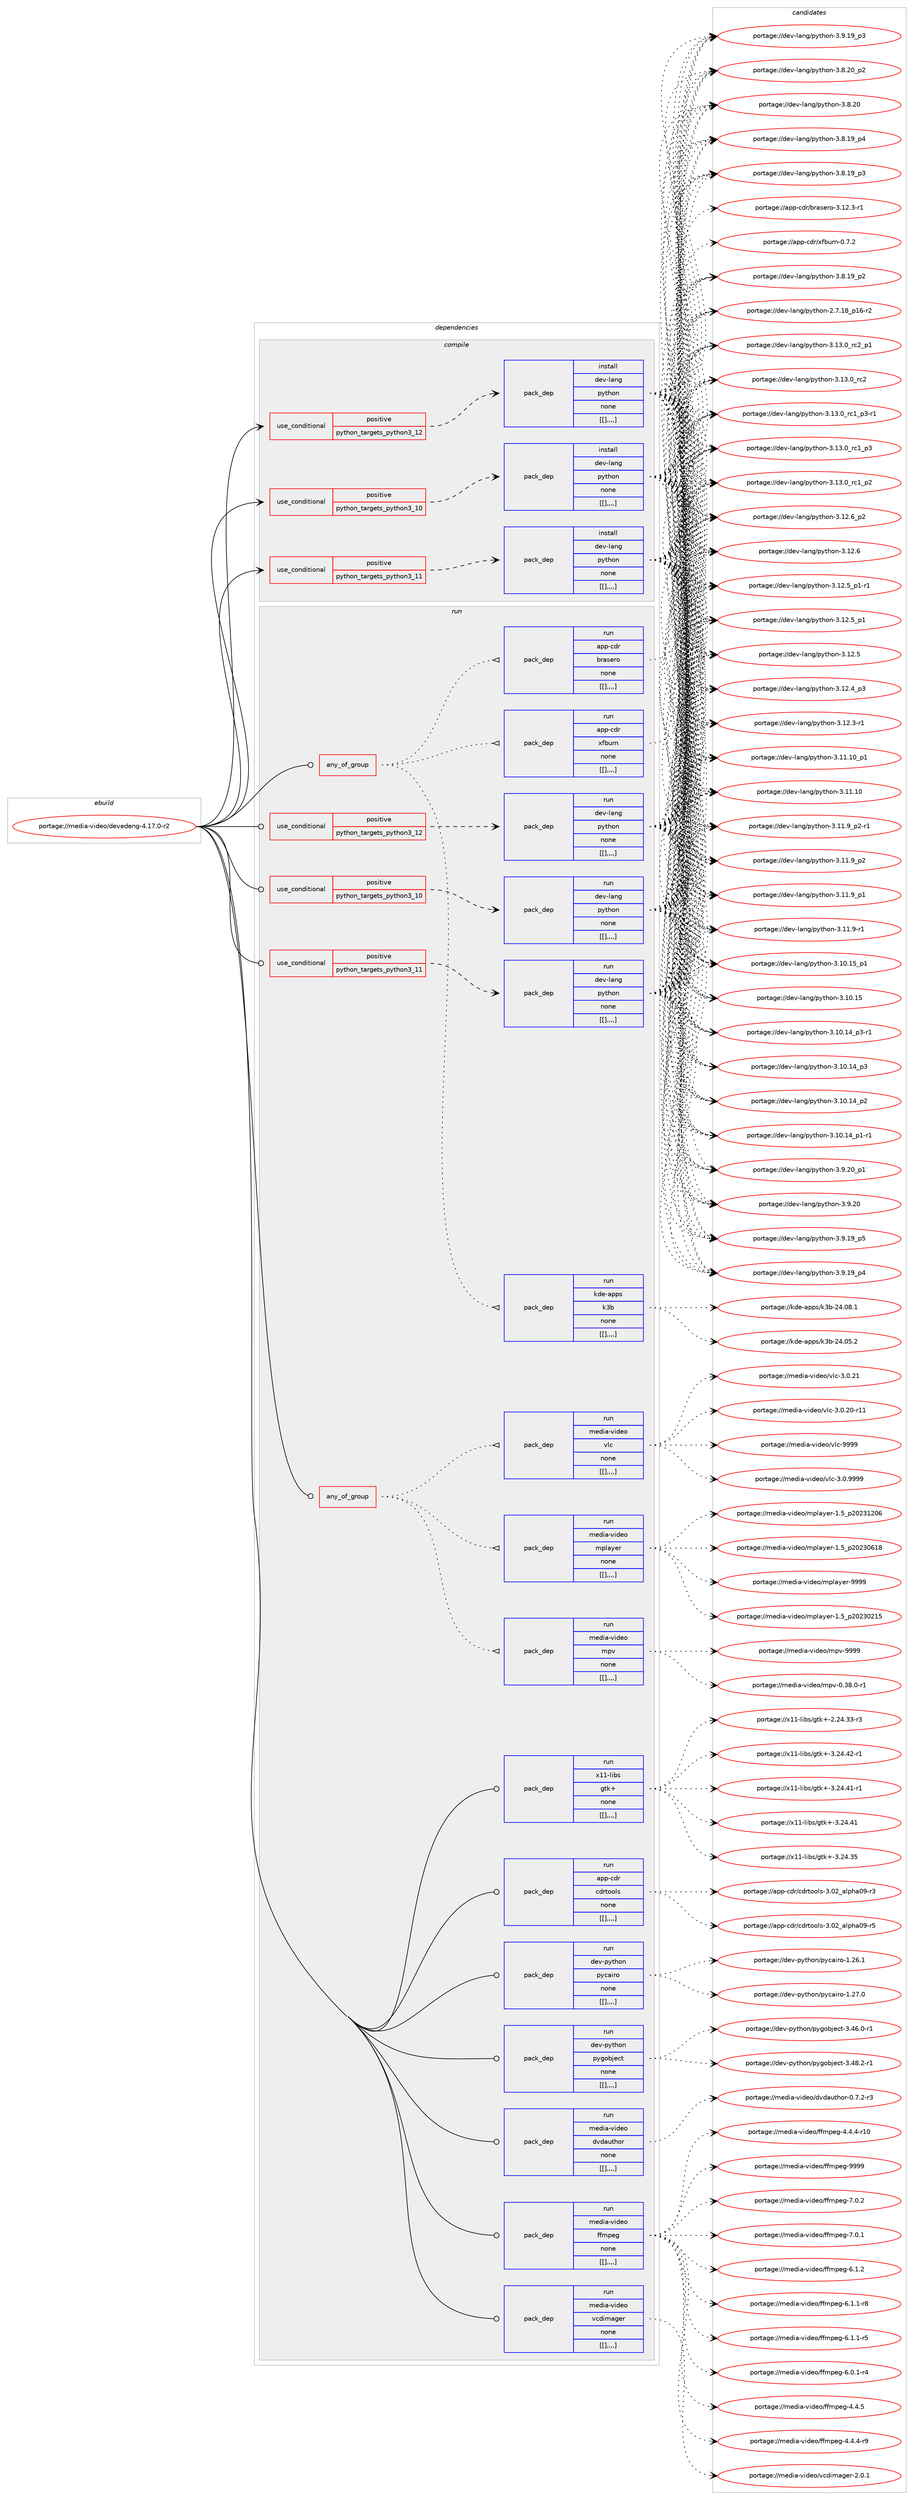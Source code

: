 digraph prolog {

# *************
# Graph options
# *************

newrank=true;
concentrate=true;
compound=true;
graph [rankdir=LR,fontname=Helvetica,fontsize=10,ranksep=1.5];#, ranksep=2.5, nodesep=0.2];
edge  [arrowhead=vee];
node  [fontname=Helvetica,fontsize=10];

# **********
# The ebuild
# **********

subgraph cluster_leftcol {
color=gray;
label=<<i>ebuild</i>>;
id [label="portage://media-video/devedeng-4.17.0-r2", color=red, width=4, href="../media-video/devedeng-4.17.0-r2.svg"];
}

# ****************
# The dependencies
# ****************

subgraph cluster_midcol {
color=gray;
label=<<i>dependencies</i>>;
subgraph cluster_compile {
fillcolor="#eeeeee";
style=filled;
label=<<i>compile</i>>;
subgraph cond86527 {
dependency336324 [label=<<TABLE BORDER="0" CELLBORDER="1" CELLSPACING="0" CELLPADDING="4"><TR><TD ROWSPAN="3" CELLPADDING="10">use_conditional</TD></TR><TR><TD>positive</TD></TR><TR><TD>python_targets_python3_10</TD></TR></TABLE>>, shape=none, color=red];
subgraph pack247249 {
dependency336325 [label=<<TABLE BORDER="0" CELLBORDER="1" CELLSPACING="0" CELLPADDING="4" WIDTH="220"><TR><TD ROWSPAN="6" CELLPADDING="30">pack_dep</TD></TR><TR><TD WIDTH="110">install</TD></TR><TR><TD>dev-lang</TD></TR><TR><TD>python</TD></TR><TR><TD>none</TD></TR><TR><TD>[[],,,,]</TD></TR></TABLE>>, shape=none, color=blue];
}
dependency336324:e -> dependency336325:w [weight=20,style="dashed",arrowhead="vee"];
}
id:e -> dependency336324:w [weight=20,style="solid",arrowhead="vee"];
subgraph cond86528 {
dependency336326 [label=<<TABLE BORDER="0" CELLBORDER="1" CELLSPACING="0" CELLPADDING="4"><TR><TD ROWSPAN="3" CELLPADDING="10">use_conditional</TD></TR><TR><TD>positive</TD></TR><TR><TD>python_targets_python3_11</TD></TR></TABLE>>, shape=none, color=red];
subgraph pack247250 {
dependency336327 [label=<<TABLE BORDER="0" CELLBORDER="1" CELLSPACING="0" CELLPADDING="4" WIDTH="220"><TR><TD ROWSPAN="6" CELLPADDING="30">pack_dep</TD></TR><TR><TD WIDTH="110">install</TD></TR><TR><TD>dev-lang</TD></TR><TR><TD>python</TD></TR><TR><TD>none</TD></TR><TR><TD>[[],,,,]</TD></TR></TABLE>>, shape=none, color=blue];
}
dependency336326:e -> dependency336327:w [weight=20,style="dashed",arrowhead="vee"];
}
id:e -> dependency336326:w [weight=20,style="solid",arrowhead="vee"];
subgraph cond86529 {
dependency336328 [label=<<TABLE BORDER="0" CELLBORDER="1" CELLSPACING="0" CELLPADDING="4"><TR><TD ROWSPAN="3" CELLPADDING="10">use_conditional</TD></TR><TR><TD>positive</TD></TR><TR><TD>python_targets_python3_12</TD></TR></TABLE>>, shape=none, color=red];
subgraph pack247251 {
dependency336329 [label=<<TABLE BORDER="0" CELLBORDER="1" CELLSPACING="0" CELLPADDING="4" WIDTH="220"><TR><TD ROWSPAN="6" CELLPADDING="30">pack_dep</TD></TR><TR><TD WIDTH="110">install</TD></TR><TR><TD>dev-lang</TD></TR><TR><TD>python</TD></TR><TR><TD>none</TD></TR><TR><TD>[[],,,,]</TD></TR></TABLE>>, shape=none, color=blue];
}
dependency336328:e -> dependency336329:w [weight=20,style="dashed",arrowhead="vee"];
}
id:e -> dependency336328:w [weight=20,style="solid",arrowhead="vee"];
}
subgraph cluster_compileandrun {
fillcolor="#eeeeee";
style=filled;
label=<<i>compile and run</i>>;
}
subgraph cluster_run {
fillcolor="#eeeeee";
style=filled;
label=<<i>run</i>>;
subgraph any2376 {
dependency336330 [label=<<TABLE BORDER="0" CELLBORDER="1" CELLSPACING="0" CELLPADDING="4"><TR><TD CELLPADDING="10">any_of_group</TD></TR></TABLE>>, shape=none, color=red];subgraph pack247252 {
dependency336331 [label=<<TABLE BORDER="0" CELLBORDER="1" CELLSPACING="0" CELLPADDING="4" WIDTH="220"><TR><TD ROWSPAN="6" CELLPADDING="30">pack_dep</TD></TR><TR><TD WIDTH="110">run</TD></TR><TR><TD>app-cdr</TD></TR><TR><TD>brasero</TD></TR><TR><TD>none</TD></TR><TR><TD>[[],,,,]</TD></TR></TABLE>>, shape=none, color=blue];
}
dependency336330:e -> dependency336331:w [weight=20,style="dotted",arrowhead="oinv"];
subgraph pack247253 {
dependency336332 [label=<<TABLE BORDER="0" CELLBORDER="1" CELLSPACING="0" CELLPADDING="4" WIDTH="220"><TR><TD ROWSPAN="6" CELLPADDING="30">pack_dep</TD></TR><TR><TD WIDTH="110">run</TD></TR><TR><TD>kde-apps</TD></TR><TR><TD>k3b</TD></TR><TR><TD>none</TD></TR><TR><TD>[[],,,,]</TD></TR></TABLE>>, shape=none, color=blue];
}
dependency336330:e -> dependency336332:w [weight=20,style="dotted",arrowhead="oinv"];
subgraph pack247254 {
dependency336333 [label=<<TABLE BORDER="0" CELLBORDER="1" CELLSPACING="0" CELLPADDING="4" WIDTH="220"><TR><TD ROWSPAN="6" CELLPADDING="30">pack_dep</TD></TR><TR><TD WIDTH="110">run</TD></TR><TR><TD>app-cdr</TD></TR><TR><TD>xfburn</TD></TR><TR><TD>none</TD></TR><TR><TD>[[],,,,]</TD></TR></TABLE>>, shape=none, color=blue];
}
dependency336330:e -> dependency336333:w [weight=20,style="dotted",arrowhead="oinv"];
}
id:e -> dependency336330:w [weight=20,style="solid",arrowhead="odot"];
subgraph any2377 {
dependency336334 [label=<<TABLE BORDER="0" CELLBORDER="1" CELLSPACING="0" CELLPADDING="4"><TR><TD CELLPADDING="10">any_of_group</TD></TR></TABLE>>, shape=none, color=red];subgraph pack247255 {
dependency336335 [label=<<TABLE BORDER="0" CELLBORDER="1" CELLSPACING="0" CELLPADDING="4" WIDTH="220"><TR><TD ROWSPAN="6" CELLPADDING="30">pack_dep</TD></TR><TR><TD WIDTH="110">run</TD></TR><TR><TD>media-video</TD></TR><TR><TD>vlc</TD></TR><TR><TD>none</TD></TR><TR><TD>[[],,,,]</TD></TR></TABLE>>, shape=none, color=blue];
}
dependency336334:e -> dependency336335:w [weight=20,style="dotted",arrowhead="oinv"];
subgraph pack247256 {
dependency336336 [label=<<TABLE BORDER="0" CELLBORDER="1" CELLSPACING="0" CELLPADDING="4" WIDTH="220"><TR><TD ROWSPAN="6" CELLPADDING="30">pack_dep</TD></TR><TR><TD WIDTH="110">run</TD></TR><TR><TD>media-video</TD></TR><TR><TD>mpv</TD></TR><TR><TD>none</TD></TR><TR><TD>[[],,,,]</TD></TR></TABLE>>, shape=none, color=blue];
}
dependency336334:e -> dependency336336:w [weight=20,style="dotted",arrowhead="oinv"];
subgraph pack247257 {
dependency336337 [label=<<TABLE BORDER="0" CELLBORDER="1" CELLSPACING="0" CELLPADDING="4" WIDTH="220"><TR><TD ROWSPAN="6" CELLPADDING="30">pack_dep</TD></TR><TR><TD WIDTH="110">run</TD></TR><TR><TD>media-video</TD></TR><TR><TD>mplayer</TD></TR><TR><TD>none</TD></TR><TR><TD>[[],,,,]</TD></TR></TABLE>>, shape=none, color=blue];
}
dependency336334:e -> dependency336337:w [weight=20,style="dotted",arrowhead="oinv"];
}
id:e -> dependency336334:w [weight=20,style="solid",arrowhead="odot"];
subgraph cond86530 {
dependency336338 [label=<<TABLE BORDER="0" CELLBORDER="1" CELLSPACING="0" CELLPADDING="4"><TR><TD ROWSPAN="3" CELLPADDING="10">use_conditional</TD></TR><TR><TD>positive</TD></TR><TR><TD>python_targets_python3_10</TD></TR></TABLE>>, shape=none, color=red];
subgraph pack247258 {
dependency336339 [label=<<TABLE BORDER="0" CELLBORDER="1" CELLSPACING="0" CELLPADDING="4" WIDTH="220"><TR><TD ROWSPAN="6" CELLPADDING="30">pack_dep</TD></TR><TR><TD WIDTH="110">run</TD></TR><TR><TD>dev-lang</TD></TR><TR><TD>python</TD></TR><TR><TD>none</TD></TR><TR><TD>[[],,,,]</TD></TR></TABLE>>, shape=none, color=blue];
}
dependency336338:e -> dependency336339:w [weight=20,style="dashed",arrowhead="vee"];
}
id:e -> dependency336338:w [weight=20,style="solid",arrowhead="odot"];
subgraph cond86531 {
dependency336340 [label=<<TABLE BORDER="0" CELLBORDER="1" CELLSPACING="0" CELLPADDING="4"><TR><TD ROWSPAN="3" CELLPADDING="10">use_conditional</TD></TR><TR><TD>positive</TD></TR><TR><TD>python_targets_python3_11</TD></TR></TABLE>>, shape=none, color=red];
subgraph pack247259 {
dependency336341 [label=<<TABLE BORDER="0" CELLBORDER="1" CELLSPACING="0" CELLPADDING="4" WIDTH="220"><TR><TD ROWSPAN="6" CELLPADDING="30">pack_dep</TD></TR><TR><TD WIDTH="110">run</TD></TR><TR><TD>dev-lang</TD></TR><TR><TD>python</TD></TR><TR><TD>none</TD></TR><TR><TD>[[],,,,]</TD></TR></TABLE>>, shape=none, color=blue];
}
dependency336340:e -> dependency336341:w [weight=20,style="dashed",arrowhead="vee"];
}
id:e -> dependency336340:w [weight=20,style="solid",arrowhead="odot"];
subgraph cond86532 {
dependency336342 [label=<<TABLE BORDER="0" CELLBORDER="1" CELLSPACING="0" CELLPADDING="4"><TR><TD ROWSPAN="3" CELLPADDING="10">use_conditional</TD></TR><TR><TD>positive</TD></TR><TR><TD>python_targets_python3_12</TD></TR></TABLE>>, shape=none, color=red];
subgraph pack247260 {
dependency336343 [label=<<TABLE BORDER="0" CELLBORDER="1" CELLSPACING="0" CELLPADDING="4" WIDTH="220"><TR><TD ROWSPAN="6" CELLPADDING="30">pack_dep</TD></TR><TR><TD WIDTH="110">run</TD></TR><TR><TD>dev-lang</TD></TR><TR><TD>python</TD></TR><TR><TD>none</TD></TR><TR><TD>[[],,,,]</TD></TR></TABLE>>, shape=none, color=blue];
}
dependency336342:e -> dependency336343:w [weight=20,style="dashed",arrowhead="vee"];
}
id:e -> dependency336342:w [weight=20,style="solid",arrowhead="odot"];
subgraph pack247261 {
dependency336344 [label=<<TABLE BORDER="0" CELLBORDER="1" CELLSPACING="0" CELLPADDING="4" WIDTH="220"><TR><TD ROWSPAN="6" CELLPADDING="30">pack_dep</TD></TR><TR><TD WIDTH="110">run</TD></TR><TR><TD>app-cdr</TD></TR><TR><TD>cdrtools</TD></TR><TR><TD>none</TD></TR><TR><TD>[[],,,,]</TD></TR></TABLE>>, shape=none, color=blue];
}
id:e -> dependency336344:w [weight=20,style="solid",arrowhead="odot"];
subgraph pack247262 {
dependency336345 [label=<<TABLE BORDER="0" CELLBORDER="1" CELLSPACING="0" CELLPADDING="4" WIDTH="220"><TR><TD ROWSPAN="6" CELLPADDING="30">pack_dep</TD></TR><TR><TD WIDTH="110">run</TD></TR><TR><TD>dev-python</TD></TR><TR><TD>pycairo</TD></TR><TR><TD>none</TD></TR><TR><TD>[[],,,,]</TD></TR></TABLE>>, shape=none, color=blue];
}
id:e -> dependency336345:w [weight=20,style="solid",arrowhead="odot"];
subgraph pack247263 {
dependency336346 [label=<<TABLE BORDER="0" CELLBORDER="1" CELLSPACING="0" CELLPADDING="4" WIDTH="220"><TR><TD ROWSPAN="6" CELLPADDING="30">pack_dep</TD></TR><TR><TD WIDTH="110">run</TD></TR><TR><TD>dev-python</TD></TR><TR><TD>pygobject</TD></TR><TR><TD>none</TD></TR><TR><TD>[[],,,,]</TD></TR></TABLE>>, shape=none, color=blue];
}
id:e -> dependency336346:w [weight=20,style="solid",arrowhead="odot"];
subgraph pack247264 {
dependency336347 [label=<<TABLE BORDER="0" CELLBORDER="1" CELLSPACING="0" CELLPADDING="4" WIDTH="220"><TR><TD ROWSPAN="6" CELLPADDING="30">pack_dep</TD></TR><TR><TD WIDTH="110">run</TD></TR><TR><TD>media-video</TD></TR><TR><TD>dvdauthor</TD></TR><TR><TD>none</TD></TR><TR><TD>[[],,,,]</TD></TR></TABLE>>, shape=none, color=blue];
}
id:e -> dependency336347:w [weight=20,style="solid",arrowhead="odot"];
subgraph pack247265 {
dependency336348 [label=<<TABLE BORDER="0" CELLBORDER="1" CELLSPACING="0" CELLPADDING="4" WIDTH="220"><TR><TD ROWSPAN="6" CELLPADDING="30">pack_dep</TD></TR><TR><TD WIDTH="110">run</TD></TR><TR><TD>media-video</TD></TR><TR><TD>ffmpeg</TD></TR><TR><TD>none</TD></TR><TR><TD>[[],,,,]</TD></TR></TABLE>>, shape=none, color=blue];
}
id:e -> dependency336348:w [weight=20,style="solid",arrowhead="odot"];
subgraph pack247266 {
dependency336349 [label=<<TABLE BORDER="0" CELLBORDER="1" CELLSPACING="0" CELLPADDING="4" WIDTH="220"><TR><TD ROWSPAN="6" CELLPADDING="30">pack_dep</TD></TR><TR><TD WIDTH="110">run</TD></TR><TR><TD>media-video</TD></TR><TR><TD>vcdimager</TD></TR><TR><TD>none</TD></TR><TR><TD>[[],,,,]</TD></TR></TABLE>>, shape=none, color=blue];
}
id:e -> dependency336349:w [weight=20,style="solid",arrowhead="odot"];
subgraph pack247267 {
dependency336350 [label=<<TABLE BORDER="0" CELLBORDER="1" CELLSPACING="0" CELLPADDING="4" WIDTH="220"><TR><TD ROWSPAN="6" CELLPADDING="30">pack_dep</TD></TR><TR><TD WIDTH="110">run</TD></TR><TR><TD>x11-libs</TD></TR><TR><TD>gtk+</TD></TR><TR><TD>none</TD></TR><TR><TD>[[],,,,]</TD></TR></TABLE>>, shape=none, color=blue];
}
id:e -> dependency336350:w [weight=20,style="solid",arrowhead="odot"];
}
}

# **************
# The candidates
# **************

subgraph cluster_choices {
rank=same;
color=gray;
label=<<i>candidates</i>>;

subgraph choice247249 {
color=black;
nodesep=1;
choice100101118451089711010347112121116104111110455146495146489511499509511249 [label="portage://dev-lang/python-3.13.0_rc2_p1", color=red, width=4,href="../dev-lang/python-3.13.0_rc2_p1.svg"];
choice10010111845108971101034711212111610411111045514649514648951149950 [label="portage://dev-lang/python-3.13.0_rc2", color=red, width=4,href="../dev-lang/python-3.13.0_rc2.svg"];
choice1001011184510897110103471121211161041111104551464951464895114994995112514511449 [label="portage://dev-lang/python-3.13.0_rc1_p3-r1", color=red, width=4,href="../dev-lang/python-3.13.0_rc1_p3-r1.svg"];
choice100101118451089711010347112121116104111110455146495146489511499499511251 [label="portage://dev-lang/python-3.13.0_rc1_p3", color=red, width=4,href="../dev-lang/python-3.13.0_rc1_p3.svg"];
choice100101118451089711010347112121116104111110455146495146489511499499511250 [label="portage://dev-lang/python-3.13.0_rc1_p2", color=red, width=4,href="../dev-lang/python-3.13.0_rc1_p2.svg"];
choice100101118451089711010347112121116104111110455146495046549511250 [label="portage://dev-lang/python-3.12.6_p2", color=red, width=4,href="../dev-lang/python-3.12.6_p2.svg"];
choice10010111845108971101034711212111610411111045514649504654 [label="portage://dev-lang/python-3.12.6", color=red, width=4,href="../dev-lang/python-3.12.6.svg"];
choice1001011184510897110103471121211161041111104551464950465395112494511449 [label="portage://dev-lang/python-3.12.5_p1-r1", color=red, width=4,href="../dev-lang/python-3.12.5_p1-r1.svg"];
choice100101118451089711010347112121116104111110455146495046539511249 [label="portage://dev-lang/python-3.12.5_p1", color=red, width=4,href="../dev-lang/python-3.12.5_p1.svg"];
choice10010111845108971101034711212111610411111045514649504653 [label="portage://dev-lang/python-3.12.5", color=red, width=4,href="../dev-lang/python-3.12.5.svg"];
choice100101118451089711010347112121116104111110455146495046529511251 [label="portage://dev-lang/python-3.12.4_p3", color=red, width=4,href="../dev-lang/python-3.12.4_p3.svg"];
choice100101118451089711010347112121116104111110455146495046514511449 [label="portage://dev-lang/python-3.12.3-r1", color=red, width=4,href="../dev-lang/python-3.12.3-r1.svg"];
choice10010111845108971101034711212111610411111045514649494649489511249 [label="portage://dev-lang/python-3.11.10_p1", color=red, width=4,href="../dev-lang/python-3.11.10_p1.svg"];
choice1001011184510897110103471121211161041111104551464949464948 [label="portage://dev-lang/python-3.11.10", color=red, width=4,href="../dev-lang/python-3.11.10.svg"];
choice1001011184510897110103471121211161041111104551464949465795112504511449 [label="portage://dev-lang/python-3.11.9_p2-r1", color=red, width=4,href="../dev-lang/python-3.11.9_p2-r1.svg"];
choice100101118451089711010347112121116104111110455146494946579511250 [label="portage://dev-lang/python-3.11.9_p2", color=red, width=4,href="../dev-lang/python-3.11.9_p2.svg"];
choice100101118451089711010347112121116104111110455146494946579511249 [label="portage://dev-lang/python-3.11.9_p1", color=red, width=4,href="../dev-lang/python-3.11.9_p1.svg"];
choice100101118451089711010347112121116104111110455146494946574511449 [label="portage://dev-lang/python-3.11.9-r1", color=red, width=4,href="../dev-lang/python-3.11.9-r1.svg"];
choice10010111845108971101034711212111610411111045514649484649539511249 [label="portage://dev-lang/python-3.10.15_p1", color=red, width=4,href="../dev-lang/python-3.10.15_p1.svg"];
choice1001011184510897110103471121211161041111104551464948464953 [label="portage://dev-lang/python-3.10.15", color=red, width=4,href="../dev-lang/python-3.10.15.svg"];
choice100101118451089711010347112121116104111110455146494846495295112514511449 [label="portage://dev-lang/python-3.10.14_p3-r1", color=red, width=4,href="../dev-lang/python-3.10.14_p3-r1.svg"];
choice10010111845108971101034711212111610411111045514649484649529511251 [label="portage://dev-lang/python-3.10.14_p3", color=red, width=4,href="../dev-lang/python-3.10.14_p3.svg"];
choice10010111845108971101034711212111610411111045514649484649529511250 [label="portage://dev-lang/python-3.10.14_p2", color=red, width=4,href="../dev-lang/python-3.10.14_p2.svg"];
choice100101118451089711010347112121116104111110455146494846495295112494511449 [label="portage://dev-lang/python-3.10.14_p1-r1", color=red, width=4,href="../dev-lang/python-3.10.14_p1-r1.svg"];
choice100101118451089711010347112121116104111110455146574650489511249 [label="portage://dev-lang/python-3.9.20_p1", color=red, width=4,href="../dev-lang/python-3.9.20_p1.svg"];
choice10010111845108971101034711212111610411111045514657465048 [label="portage://dev-lang/python-3.9.20", color=red, width=4,href="../dev-lang/python-3.9.20.svg"];
choice100101118451089711010347112121116104111110455146574649579511253 [label="portage://dev-lang/python-3.9.19_p5", color=red, width=4,href="../dev-lang/python-3.9.19_p5.svg"];
choice100101118451089711010347112121116104111110455146574649579511252 [label="portage://dev-lang/python-3.9.19_p4", color=red, width=4,href="../dev-lang/python-3.9.19_p4.svg"];
choice100101118451089711010347112121116104111110455146574649579511251 [label="portage://dev-lang/python-3.9.19_p3", color=red, width=4,href="../dev-lang/python-3.9.19_p3.svg"];
choice100101118451089711010347112121116104111110455146564650489511250 [label="portage://dev-lang/python-3.8.20_p2", color=red, width=4,href="../dev-lang/python-3.8.20_p2.svg"];
choice10010111845108971101034711212111610411111045514656465048 [label="portage://dev-lang/python-3.8.20", color=red, width=4,href="../dev-lang/python-3.8.20.svg"];
choice100101118451089711010347112121116104111110455146564649579511252 [label="portage://dev-lang/python-3.8.19_p4", color=red, width=4,href="../dev-lang/python-3.8.19_p4.svg"];
choice100101118451089711010347112121116104111110455146564649579511251 [label="portage://dev-lang/python-3.8.19_p3", color=red, width=4,href="../dev-lang/python-3.8.19_p3.svg"];
choice100101118451089711010347112121116104111110455146564649579511250 [label="portage://dev-lang/python-3.8.19_p2", color=red, width=4,href="../dev-lang/python-3.8.19_p2.svg"];
choice100101118451089711010347112121116104111110455046554649569511249544511450 [label="portage://dev-lang/python-2.7.18_p16-r2", color=red, width=4,href="../dev-lang/python-2.7.18_p16-r2.svg"];
dependency336325:e -> choice100101118451089711010347112121116104111110455146495146489511499509511249:w [style=dotted,weight="100"];
dependency336325:e -> choice10010111845108971101034711212111610411111045514649514648951149950:w [style=dotted,weight="100"];
dependency336325:e -> choice1001011184510897110103471121211161041111104551464951464895114994995112514511449:w [style=dotted,weight="100"];
dependency336325:e -> choice100101118451089711010347112121116104111110455146495146489511499499511251:w [style=dotted,weight="100"];
dependency336325:e -> choice100101118451089711010347112121116104111110455146495146489511499499511250:w [style=dotted,weight="100"];
dependency336325:e -> choice100101118451089711010347112121116104111110455146495046549511250:w [style=dotted,weight="100"];
dependency336325:e -> choice10010111845108971101034711212111610411111045514649504654:w [style=dotted,weight="100"];
dependency336325:e -> choice1001011184510897110103471121211161041111104551464950465395112494511449:w [style=dotted,weight="100"];
dependency336325:e -> choice100101118451089711010347112121116104111110455146495046539511249:w [style=dotted,weight="100"];
dependency336325:e -> choice10010111845108971101034711212111610411111045514649504653:w [style=dotted,weight="100"];
dependency336325:e -> choice100101118451089711010347112121116104111110455146495046529511251:w [style=dotted,weight="100"];
dependency336325:e -> choice100101118451089711010347112121116104111110455146495046514511449:w [style=dotted,weight="100"];
dependency336325:e -> choice10010111845108971101034711212111610411111045514649494649489511249:w [style=dotted,weight="100"];
dependency336325:e -> choice1001011184510897110103471121211161041111104551464949464948:w [style=dotted,weight="100"];
dependency336325:e -> choice1001011184510897110103471121211161041111104551464949465795112504511449:w [style=dotted,weight="100"];
dependency336325:e -> choice100101118451089711010347112121116104111110455146494946579511250:w [style=dotted,weight="100"];
dependency336325:e -> choice100101118451089711010347112121116104111110455146494946579511249:w [style=dotted,weight="100"];
dependency336325:e -> choice100101118451089711010347112121116104111110455146494946574511449:w [style=dotted,weight="100"];
dependency336325:e -> choice10010111845108971101034711212111610411111045514649484649539511249:w [style=dotted,weight="100"];
dependency336325:e -> choice1001011184510897110103471121211161041111104551464948464953:w [style=dotted,weight="100"];
dependency336325:e -> choice100101118451089711010347112121116104111110455146494846495295112514511449:w [style=dotted,weight="100"];
dependency336325:e -> choice10010111845108971101034711212111610411111045514649484649529511251:w [style=dotted,weight="100"];
dependency336325:e -> choice10010111845108971101034711212111610411111045514649484649529511250:w [style=dotted,weight="100"];
dependency336325:e -> choice100101118451089711010347112121116104111110455146494846495295112494511449:w [style=dotted,weight="100"];
dependency336325:e -> choice100101118451089711010347112121116104111110455146574650489511249:w [style=dotted,weight="100"];
dependency336325:e -> choice10010111845108971101034711212111610411111045514657465048:w [style=dotted,weight="100"];
dependency336325:e -> choice100101118451089711010347112121116104111110455146574649579511253:w [style=dotted,weight="100"];
dependency336325:e -> choice100101118451089711010347112121116104111110455146574649579511252:w [style=dotted,weight="100"];
dependency336325:e -> choice100101118451089711010347112121116104111110455146574649579511251:w [style=dotted,weight="100"];
dependency336325:e -> choice100101118451089711010347112121116104111110455146564650489511250:w [style=dotted,weight="100"];
dependency336325:e -> choice10010111845108971101034711212111610411111045514656465048:w [style=dotted,weight="100"];
dependency336325:e -> choice100101118451089711010347112121116104111110455146564649579511252:w [style=dotted,weight="100"];
dependency336325:e -> choice100101118451089711010347112121116104111110455146564649579511251:w [style=dotted,weight="100"];
dependency336325:e -> choice100101118451089711010347112121116104111110455146564649579511250:w [style=dotted,weight="100"];
dependency336325:e -> choice100101118451089711010347112121116104111110455046554649569511249544511450:w [style=dotted,weight="100"];
}
subgraph choice247250 {
color=black;
nodesep=1;
choice100101118451089711010347112121116104111110455146495146489511499509511249 [label="portage://dev-lang/python-3.13.0_rc2_p1", color=red, width=4,href="../dev-lang/python-3.13.0_rc2_p1.svg"];
choice10010111845108971101034711212111610411111045514649514648951149950 [label="portage://dev-lang/python-3.13.0_rc2", color=red, width=4,href="../dev-lang/python-3.13.0_rc2.svg"];
choice1001011184510897110103471121211161041111104551464951464895114994995112514511449 [label="portage://dev-lang/python-3.13.0_rc1_p3-r1", color=red, width=4,href="../dev-lang/python-3.13.0_rc1_p3-r1.svg"];
choice100101118451089711010347112121116104111110455146495146489511499499511251 [label="portage://dev-lang/python-3.13.0_rc1_p3", color=red, width=4,href="../dev-lang/python-3.13.0_rc1_p3.svg"];
choice100101118451089711010347112121116104111110455146495146489511499499511250 [label="portage://dev-lang/python-3.13.0_rc1_p2", color=red, width=4,href="../dev-lang/python-3.13.0_rc1_p2.svg"];
choice100101118451089711010347112121116104111110455146495046549511250 [label="portage://dev-lang/python-3.12.6_p2", color=red, width=4,href="../dev-lang/python-3.12.6_p2.svg"];
choice10010111845108971101034711212111610411111045514649504654 [label="portage://dev-lang/python-3.12.6", color=red, width=4,href="../dev-lang/python-3.12.6.svg"];
choice1001011184510897110103471121211161041111104551464950465395112494511449 [label="portage://dev-lang/python-3.12.5_p1-r1", color=red, width=4,href="../dev-lang/python-3.12.5_p1-r1.svg"];
choice100101118451089711010347112121116104111110455146495046539511249 [label="portage://dev-lang/python-3.12.5_p1", color=red, width=4,href="../dev-lang/python-3.12.5_p1.svg"];
choice10010111845108971101034711212111610411111045514649504653 [label="portage://dev-lang/python-3.12.5", color=red, width=4,href="../dev-lang/python-3.12.5.svg"];
choice100101118451089711010347112121116104111110455146495046529511251 [label="portage://dev-lang/python-3.12.4_p3", color=red, width=4,href="../dev-lang/python-3.12.4_p3.svg"];
choice100101118451089711010347112121116104111110455146495046514511449 [label="portage://dev-lang/python-3.12.3-r1", color=red, width=4,href="../dev-lang/python-3.12.3-r1.svg"];
choice10010111845108971101034711212111610411111045514649494649489511249 [label="portage://dev-lang/python-3.11.10_p1", color=red, width=4,href="../dev-lang/python-3.11.10_p1.svg"];
choice1001011184510897110103471121211161041111104551464949464948 [label="portage://dev-lang/python-3.11.10", color=red, width=4,href="../dev-lang/python-3.11.10.svg"];
choice1001011184510897110103471121211161041111104551464949465795112504511449 [label="portage://dev-lang/python-3.11.9_p2-r1", color=red, width=4,href="../dev-lang/python-3.11.9_p2-r1.svg"];
choice100101118451089711010347112121116104111110455146494946579511250 [label="portage://dev-lang/python-3.11.9_p2", color=red, width=4,href="../dev-lang/python-3.11.9_p2.svg"];
choice100101118451089711010347112121116104111110455146494946579511249 [label="portage://dev-lang/python-3.11.9_p1", color=red, width=4,href="../dev-lang/python-3.11.9_p1.svg"];
choice100101118451089711010347112121116104111110455146494946574511449 [label="portage://dev-lang/python-3.11.9-r1", color=red, width=4,href="../dev-lang/python-3.11.9-r1.svg"];
choice10010111845108971101034711212111610411111045514649484649539511249 [label="portage://dev-lang/python-3.10.15_p1", color=red, width=4,href="../dev-lang/python-3.10.15_p1.svg"];
choice1001011184510897110103471121211161041111104551464948464953 [label="portage://dev-lang/python-3.10.15", color=red, width=4,href="../dev-lang/python-3.10.15.svg"];
choice100101118451089711010347112121116104111110455146494846495295112514511449 [label="portage://dev-lang/python-3.10.14_p3-r1", color=red, width=4,href="../dev-lang/python-3.10.14_p3-r1.svg"];
choice10010111845108971101034711212111610411111045514649484649529511251 [label="portage://dev-lang/python-3.10.14_p3", color=red, width=4,href="../dev-lang/python-3.10.14_p3.svg"];
choice10010111845108971101034711212111610411111045514649484649529511250 [label="portage://dev-lang/python-3.10.14_p2", color=red, width=4,href="../dev-lang/python-3.10.14_p2.svg"];
choice100101118451089711010347112121116104111110455146494846495295112494511449 [label="portage://dev-lang/python-3.10.14_p1-r1", color=red, width=4,href="../dev-lang/python-3.10.14_p1-r1.svg"];
choice100101118451089711010347112121116104111110455146574650489511249 [label="portage://dev-lang/python-3.9.20_p1", color=red, width=4,href="../dev-lang/python-3.9.20_p1.svg"];
choice10010111845108971101034711212111610411111045514657465048 [label="portage://dev-lang/python-3.9.20", color=red, width=4,href="../dev-lang/python-3.9.20.svg"];
choice100101118451089711010347112121116104111110455146574649579511253 [label="portage://dev-lang/python-3.9.19_p5", color=red, width=4,href="../dev-lang/python-3.9.19_p5.svg"];
choice100101118451089711010347112121116104111110455146574649579511252 [label="portage://dev-lang/python-3.9.19_p4", color=red, width=4,href="../dev-lang/python-3.9.19_p4.svg"];
choice100101118451089711010347112121116104111110455146574649579511251 [label="portage://dev-lang/python-3.9.19_p3", color=red, width=4,href="../dev-lang/python-3.9.19_p3.svg"];
choice100101118451089711010347112121116104111110455146564650489511250 [label="portage://dev-lang/python-3.8.20_p2", color=red, width=4,href="../dev-lang/python-3.8.20_p2.svg"];
choice10010111845108971101034711212111610411111045514656465048 [label="portage://dev-lang/python-3.8.20", color=red, width=4,href="../dev-lang/python-3.8.20.svg"];
choice100101118451089711010347112121116104111110455146564649579511252 [label="portage://dev-lang/python-3.8.19_p4", color=red, width=4,href="../dev-lang/python-3.8.19_p4.svg"];
choice100101118451089711010347112121116104111110455146564649579511251 [label="portage://dev-lang/python-3.8.19_p3", color=red, width=4,href="../dev-lang/python-3.8.19_p3.svg"];
choice100101118451089711010347112121116104111110455146564649579511250 [label="portage://dev-lang/python-3.8.19_p2", color=red, width=4,href="../dev-lang/python-3.8.19_p2.svg"];
choice100101118451089711010347112121116104111110455046554649569511249544511450 [label="portage://dev-lang/python-2.7.18_p16-r2", color=red, width=4,href="../dev-lang/python-2.7.18_p16-r2.svg"];
dependency336327:e -> choice100101118451089711010347112121116104111110455146495146489511499509511249:w [style=dotted,weight="100"];
dependency336327:e -> choice10010111845108971101034711212111610411111045514649514648951149950:w [style=dotted,weight="100"];
dependency336327:e -> choice1001011184510897110103471121211161041111104551464951464895114994995112514511449:w [style=dotted,weight="100"];
dependency336327:e -> choice100101118451089711010347112121116104111110455146495146489511499499511251:w [style=dotted,weight="100"];
dependency336327:e -> choice100101118451089711010347112121116104111110455146495146489511499499511250:w [style=dotted,weight="100"];
dependency336327:e -> choice100101118451089711010347112121116104111110455146495046549511250:w [style=dotted,weight="100"];
dependency336327:e -> choice10010111845108971101034711212111610411111045514649504654:w [style=dotted,weight="100"];
dependency336327:e -> choice1001011184510897110103471121211161041111104551464950465395112494511449:w [style=dotted,weight="100"];
dependency336327:e -> choice100101118451089711010347112121116104111110455146495046539511249:w [style=dotted,weight="100"];
dependency336327:e -> choice10010111845108971101034711212111610411111045514649504653:w [style=dotted,weight="100"];
dependency336327:e -> choice100101118451089711010347112121116104111110455146495046529511251:w [style=dotted,weight="100"];
dependency336327:e -> choice100101118451089711010347112121116104111110455146495046514511449:w [style=dotted,weight="100"];
dependency336327:e -> choice10010111845108971101034711212111610411111045514649494649489511249:w [style=dotted,weight="100"];
dependency336327:e -> choice1001011184510897110103471121211161041111104551464949464948:w [style=dotted,weight="100"];
dependency336327:e -> choice1001011184510897110103471121211161041111104551464949465795112504511449:w [style=dotted,weight="100"];
dependency336327:e -> choice100101118451089711010347112121116104111110455146494946579511250:w [style=dotted,weight="100"];
dependency336327:e -> choice100101118451089711010347112121116104111110455146494946579511249:w [style=dotted,weight="100"];
dependency336327:e -> choice100101118451089711010347112121116104111110455146494946574511449:w [style=dotted,weight="100"];
dependency336327:e -> choice10010111845108971101034711212111610411111045514649484649539511249:w [style=dotted,weight="100"];
dependency336327:e -> choice1001011184510897110103471121211161041111104551464948464953:w [style=dotted,weight="100"];
dependency336327:e -> choice100101118451089711010347112121116104111110455146494846495295112514511449:w [style=dotted,weight="100"];
dependency336327:e -> choice10010111845108971101034711212111610411111045514649484649529511251:w [style=dotted,weight="100"];
dependency336327:e -> choice10010111845108971101034711212111610411111045514649484649529511250:w [style=dotted,weight="100"];
dependency336327:e -> choice100101118451089711010347112121116104111110455146494846495295112494511449:w [style=dotted,weight="100"];
dependency336327:e -> choice100101118451089711010347112121116104111110455146574650489511249:w [style=dotted,weight="100"];
dependency336327:e -> choice10010111845108971101034711212111610411111045514657465048:w [style=dotted,weight="100"];
dependency336327:e -> choice100101118451089711010347112121116104111110455146574649579511253:w [style=dotted,weight="100"];
dependency336327:e -> choice100101118451089711010347112121116104111110455146574649579511252:w [style=dotted,weight="100"];
dependency336327:e -> choice100101118451089711010347112121116104111110455146574649579511251:w [style=dotted,weight="100"];
dependency336327:e -> choice100101118451089711010347112121116104111110455146564650489511250:w [style=dotted,weight="100"];
dependency336327:e -> choice10010111845108971101034711212111610411111045514656465048:w [style=dotted,weight="100"];
dependency336327:e -> choice100101118451089711010347112121116104111110455146564649579511252:w [style=dotted,weight="100"];
dependency336327:e -> choice100101118451089711010347112121116104111110455146564649579511251:w [style=dotted,weight="100"];
dependency336327:e -> choice100101118451089711010347112121116104111110455146564649579511250:w [style=dotted,weight="100"];
dependency336327:e -> choice100101118451089711010347112121116104111110455046554649569511249544511450:w [style=dotted,weight="100"];
}
subgraph choice247251 {
color=black;
nodesep=1;
choice100101118451089711010347112121116104111110455146495146489511499509511249 [label="portage://dev-lang/python-3.13.0_rc2_p1", color=red, width=4,href="../dev-lang/python-3.13.0_rc2_p1.svg"];
choice10010111845108971101034711212111610411111045514649514648951149950 [label="portage://dev-lang/python-3.13.0_rc2", color=red, width=4,href="../dev-lang/python-3.13.0_rc2.svg"];
choice1001011184510897110103471121211161041111104551464951464895114994995112514511449 [label="portage://dev-lang/python-3.13.0_rc1_p3-r1", color=red, width=4,href="../dev-lang/python-3.13.0_rc1_p3-r1.svg"];
choice100101118451089711010347112121116104111110455146495146489511499499511251 [label="portage://dev-lang/python-3.13.0_rc1_p3", color=red, width=4,href="../dev-lang/python-3.13.0_rc1_p3.svg"];
choice100101118451089711010347112121116104111110455146495146489511499499511250 [label="portage://dev-lang/python-3.13.0_rc1_p2", color=red, width=4,href="../dev-lang/python-3.13.0_rc1_p2.svg"];
choice100101118451089711010347112121116104111110455146495046549511250 [label="portage://dev-lang/python-3.12.6_p2", color=red, width=4,href="../dev-lang/python-3.12.6_p2.svg"];
choice10010111845108971101034711212111610411111045514649504654 [label="portage://dev-lang/python-3.12.6", color=red, width=4,href="../dev-lang/python-3.12.6.svg"];
choice1001011184510897110103471121211161041111104551464950465395112494511449 [label="portage://dev-lang/python-3.12.5_p1-r1", color=red, width=4,href="../dev-lang/python-3.12.5_p1-r1.svg"];
choice100101118451089711010347112121116104111110455146495046539511249 [label="portage://dev-lang/python-3.12.5_p1", color=red, width=4,href="../dev-lang/python-3.12.5_p1.svg"];
choice10010111845108971101034711212111610411111045514649504653 [label="portage://dev-lang/python-3.12.5", color=red, width=4,href="../dev-lang/python-3.12.5.svg"];
choice100101118451089711010347112121116104111110455146495046529511251 [label="portage://dev-lang/python-3.12.4_p3", color=red, width=4,href="../dev-lang/python-3.12.4_p3.svg"];
choice100101118451089711010347112121116104111110455146495046514511449 [label="portage://dev-lang/python-3.12.3-r1", color=red, width=4,href="../dev-lang/python-3.12.3-r1.svg"];
choice10010111845108971101034711212111610411111045514649494649489511249 [label="portage://dev-lang/python-3.11.10_p1", color=red, width=4,href="../dev-lang/python-3.11.10_p1.svg"];
choice1001011184510897110103471121211161041111104551464949464948 [label="portage://dev-lang/python-3.11.10", color=red, width=4,href="../dev-lang/python-3.11.10.svg"];
choice1001011184510897110103471121211161041111104551464949465795112504511449 [label="portage://dev-lang/python-3.11.9_p2-r1", color=red, width=4,href="../dev-lang/python-3.11.9_p2-r1.svg"];
choice100101118451089711010347112121116104111110455146494946579511250 [label="portage://dev-lang/python-3.11.9_p2", color=red, width=4,href="../dev-lang/python-3.11.9_p2.svg"];
choice100101118451089711010347112121116104111110455146494946579511249 [label="portage://dev-lang/python-3.11.9_p1", color=red, width=4,href="../dev-lang/python-3.11.9_p1.svg"];
choice100101118451089711010347112121116104111110455146494946574511449 [label="portage://dev-lang/python-3.11.9-r1", color=red, width=4,href="../dev-lang/python-3.11.9-r1.svg"];
choice10010111845108971101034711212111610411111045514649484649539511249 [label="portage://dev-lang/python-3.10.15_p1", color=red, width=4,href="../dev-lang/python-3.10.15_p1.svg"];
choice1001011184510897110103471121211161041111104551464948464953 [label="portage://dev-lang/python-3.10.15", color=red, width=4,href="../dev-lang/python-3.10.15.svg"];
choice100101118451089711010347112121116104111110455146494846495295112514511449 [label="portage://dev-lang/python-3.10.14_p3-r1", color=red, width=4,href="../dev-lang/python-3.10.14_p3-r1.svg"];
choice10010111845108971101034711212111610411111045514649484649529511251 [label="portage://dev-lang/python-3.10.14_p3", color=red, width=4,href="../dev-lang/python-3.10.14_p3.svg"];
choice10010111845108971101034711212111610411111045514649484649529511250 [label="portage://dev-lang/python-3.10.14_p2", color=red, width=4,href="../dev-lang/python-3.10.14_p2.svg"];
choice100101118451089711010347112121116104111110455146494846495295112494511449 [label="portage://dev-lang/python-3.10.14_p1-r1", color=red, width=4,href="../dev-lang/python-3.10.14_p1-r1.svg"];
choice100101118451089711010347112121116104111110455146574650489511249 [label="portage://dev-lang/python-3.9.20_p1", color=red, width=4,href="../dev-lang/python-3.9.20_p1.svg"];
choice10010111845108971101034711212111610411111045514657465048 [label="portage://dev-lang/python-3.9.20", color=red, width=4,href="../dev-lang/python-3.9.20.svg"];
choice100101118451089711010347112121116104111110455146574649579511253 [label="portage://dev-lang/python-3.9.19_p5", color=red, width=4,href="../dev-lang/python-3.9.19_p5.svg"];
choice100101118451089711010347112121116104111110455146574649579511252 [label="portage://dev-lang/python-3.9.19_p4", color=red, width=4,href="../dev-lang/python-3.9.19_p4.svg"];
choice100101118451089711010347112121116104111110455146574649579511251 [label="portage://dev-lang/python-3.9.19_p3", color=red, width=4,href="../dev-lang/python-3.9.19_p3.svg"];
choice100101118451089711010347112121116104111110455146564650489511250 [label="portage://dev-lang/python-3.8.20_p2", color=red, width=4,href="../dev-lang/python-3.8.20_p2.svg"];
choice10010111845108971101034711212111610411111045514656465048 [label="portage://dev-lang/python-3.8.20", color=red, width=4,href="../dev-lang/python-3.8.20.svg"];
choice100101118451089711010347112121116104111110455146564649579511252 [label="portage://dev-lang/python-3.8.19_p4", color=red, width=4,href="../dev-lang/python-3.8.19_p4.svg"];
choice100101118451089711010347112121116104111110455146564649579511251 [label="portage://dev-lang/python-3.8.19_p3", color=red, width=4,href="../dev-lang/python-3.8.19_p3.svg"];
choice100101118451089711010347112121116104111110455146564649579511250 [label="portage://dev-lang/python-3.8.19_p2", color=red, width=4,href="../dev-lang/python-3.8.19_p2.svg"];
choice100101118451089711010347112121116104111110455046554649569511249544511450 [label="portage://dev-lang/python-2.7.18_p16-r2", color=red, width=4,href="../dev-lang/python-2.7.18_p16-r2.svg"];
dependency336329:e -> choice100101118451089711010347112121116104111110455146495146489511499509511249:w [style=dotted,weight="100"];
dependency336329:e -> choice10010111845108971101034711212111610411111045514649514648951149950:w [style=dotted,weight="100"];
dependency336329:e -> choice1001011184510897110103471121211161041111104551464951464895114994995112514511449:w [style=dotted,weight="100"];
dependency336329:e -> choice100101118451089711010347112121116104111110455146495146489511499499511251:w [style=dotted,weight="100"];
dependency336329:e -> choice100101118451089711010347112121116104111110455146495146489511499499511250:w [style=dotted,weight="100"];
dependency336329:e -> choice100101118451089711010347112121116104111110455146495046549511250:w [style=dotted,weight="100"];
dependency336329:e -> choice10010111845108971101034711212111610411111045514649504654:w [style=dotted,weight="100"];
dependency336329:e -> choice1001011184510897110103471121211161041111104551464950465395112494511449:w [style=dotted,weight="100"];
dependency336329:e -> choice100101118451089711010347112121116104111110455146495046539511249:w [style=dotted,weight="100"];
dependency336329:e -> choice10010111845108971101034711212111610411111045514649504653:w [style=dotted,weight="100"];
dependency336329:e -> choice100101118451089711010347112121116104111110455146495046529511251:w [style=dotted,weight="100"];
dependency336329:e -> choice100101118451089711010347112121116104111110455146495046514511449:w [style=dotted,weight="100"];
dependency336329:e -> choice10010111845108971101034711212111610411111045514649494649489511249:w [style=dotted,weight="100"];
dependency336329:e -> choice1001011184510897110103471121211161041111104551464949464948:w [style=dotted,weight="100"];
dependency336329:e -> choice1001011184510897110103471121211161041111104551464949465795112504511449:w [style=dotted,weight="100"];
dependency336329:e -> choice100101118451089711010347112121116104111110455146494946579511250:w [style=dotted,weight="100"];
dependency336329:e -> choice100101118451089711010347112121116104111110455146494946579511249:w [style=dotted,weight="100"];
dependency336329:e -> choice100101118451089711010347112121116104111110455146494946574511449:w [style=dotted,weight="100"];
dependency336329:e -> choice10010111845108971101034711212111610411111045514649484649539511249:w [style=dotted,weight="100"];
dependency336329:e -> choice1001011184510897110103471121211161041111104551464948464953:w [style=dotted,weight="100"];
dependency336329:e -> choice100101118451089711010347112121116104111110455146494846495295112514511449:w [style=dotted,weight="100"];
dependency336329:e -> choice10010111845108971101034711212111610411111045514649484649529511251:w [style=dotted,weight="100"];
dependency336329:e -> choice10010111845108971101034711212111610411111045514649484649529511250:w [style=dotted,weight="100"];
dependency336329:e -> choice100101118451089711010347112121116104111110455146494846495295112494511449:w [style=dotted,weight="100"];
dependency336329:e -> choice100101118451089711010347112121116104111110455146574650489511249:w [style=dotted,weight="100"];
dependency336329:e -> choice10010111845108971101034711212111610411111045514657465048:w [style=dotted,weight="100"];
dependency336329:e -> choice100101118451089711010347112121116104111110455146574649579511253:w [style=dotted,weight="100"];
dependency336329:e -> choice100101118451089711010347112121116104111110455146574649579511252:w [style=dotted,weight="100"];
dependency336329:e -> choice100101118451089711010347112121116104111110455146574649579511251:w [style=dotted,weight="100"];
dependency336329:e -> choice100101118451089711010347112121116104111110455146564650489511250:w [style=dotted,weight="100"];
dependency336329:e -> choice10010111845108971101034711212111610411111045514656465048:w [style=dotted,weight="100"];
dependency336329:e -> choice100101118451089711010347112121116104111110455146564649579511252:w [style=dotted,weight="100"];
dependency336329:e -> choice100101118451089711010347112121116104111110455146564649579511251:w [style=dotted,weight="100"];
dependency336329:e -> choice100101118451089711010347112121116104111110455146564649579511250:w [style=dotted,weight="100"];
dependency336329:e -> choice100101118451089711010347112121116104111110455046554649569511249544511450:w [style=dotted,weight="100"];
}
subgraph choice247252 {
color=black;
nodesep=1;
choice971121124599100114479811497115101114111455146495046514511449 [label="portage://app-cdr/brasero-3.12.3-r1", color=red, width=4,href="../app-cdr/brasero-3.12.3-r1.svg"];
dependency336331:e -> choice971121124599100114479811497115101114111455146495046514511449:w [style=dotted,weight="100"];
}
subgraph choice247253 {
color=black;
nodesep=1;
choice10710010145971121121154710751984550524648564649 [label="portage://kde-apps/k3b-24.08.1", color=red, width=4,href="../kde-apps/k3b-24.08.1.svg"];
choice10710010145971121121154710751984550524648534650 [label="portage://kde-apps/k3b-24.05.2", color=red, width=4,href="../kde-apps/k3b-24.05.2.svg"];
dependency336332:e -> choice10710010145971121121154710751984550524648564649:w [style=dotted,weight="100"];
dependency336332:e -> choice10710010145971121121154710751984550524648534650:w [style=dotted,weight="100"];
}
subgraph choice247254 {
color=black;
nodesep=1;
choice9711211245991001144712010298117114110454846554650 [label="portage://app-cdr/xfburn-0.7.2", color=red, width=4,href="../app-cdr/xfburn-0.7.2.svg"];
dependency336333:e -> choice9711211245991001144712010298117114110454846554650:w [style=dotted,weight="100"];
}
subgraph choice247255 {
color=black;
nodesep=1;
choice109101100105974511810510010111147118108994557575757 [label="portage://media-video/vlc-9999", color=red, width=4,href="../media-video/vlc-9999.svg"];
choice10910110010597451181051001011114711810899455146484657575757 [label="portage://media-video/vlc-3.0.9999", color=red, width=4,href="../media-video/vlc-3.0.9999.svg"];
choice1091011001059745118105100101111471181089945514648465049 [label="portage://media-video/vlc-3.0.21", color=red, width=4,href="../media-video/vlc-3.0.21.svg"];
choice1091011001059745118105100101111471181089945514648465048451144949 [label="portage://media-video/vlc-3.0.20-r11", color=red, width=4,href="../media-video/vlc-3.0.20-r11.svg"];
dependency336335:e -> choice109101100105974511810510010111147118108994557575757:w [style=dotted,weight="100"];
dependency336335:e -> choice10910110010597451181051001011114711810899455146484657575757:w [style=dotted,weight="100"];
dependency336335:e -> choice1091011001059745118105100101111471181089945514648465049:w [style=dotted,weight="100"];
dependency336335:e -> choice1091011001059745118105100101111471181089945514648465048451144949:w [style=dotted,weight="100"];
}
subgraph choice247256 {
color=black;
nodesep=1;
choice1091011001059745118105100101111471091121184557575757 [label="portage://media-video/mpv-9999", color=red, width=4,href="../media-video/mpv-9999.svg"];
choice109101100105974511810510010111147109112118454846515646484511449 [label="portage://media-video/mpv-0.38.0-r1", color=red, width=4,href="../media-video/mpv-0.38.0-r1.svg"];
dependency336336:e -> choice1091011001059745118105100101111471091121184557575757:w [style=dotted,weight="100"];
dependency336336:e -> choice109101100105974511810510010111147109112118454846515646484511449:w [style=dotted,weight="100"];
}
subgraph choice247257 {
color=black;
nodesep=1;
choice109101100105974511810510010111147109112108971211011144557575757 [label="portage://media-video/mplayer-9999", color=red, width=4,href="../media-video/mplayer-9999.svg"];
choice1091011001059745118105100101111471091121089712110111445494653951125048505149504854 [label="portage://media-video/mplayer-1.5_p20231206", color=red, width=4,href="../media-video/mplayer-1.5_p20231206.svg"];
choice1091011001059745118105100101111471091121089712110111445494653951125048505148544956 [label="portage://media-video/mplayer-1.5_p20230618", color=red, width=4,href="../media-video/mplayer-1.5_p20230618.svg"];
choice1091011001059745118105100101111471091121089712110111445494653951125048505148504953 [label="portage://media-video/mplayer-1.5_p20230215", color=red, width=4,href="../media-video/mplayer-1.5_p20230215.svg"];
dependency336337:e -> choice109101100105974511810510010111147109112108971211011144557575757:w [style=dotted,weight="100"];
dependency336337:e -> choice1091011001059745118105100101111471091121089712110111445494653951125048505149504854:w [style=dotted,weight="100"];
dependency336337:e -> choice1091011001059745118105100101111471091121089712110111445494653951125048505148544956:w [style=dotted,weight="100"];
dependency336337:e -> choice1091011001059745118105100101111471091121089712110111445494653951125048505148504953:w [style=dotted,weight="100"];
}
subgraph choice247258 {
color=black;
nodesep=1;
choice100101118451089711010347112121116104111110455146495146489511499509511249 [label="portage://dev-lang/python-3.13.0_rc2_p1", color=red, width=4,href="../dev-lang/python-3.13.0_rc2_p1.svg"];
choice10010111845108971101034711212111610411111045514649514648951149950 [label="portage://dev-lang/python-3.13.0_rc2", color=red, width=4,href="../dev-lang/python-3.13.0_rc2.svg"];
choice1001011184510897110103471121211161041111104551464951464895114994995112514511449 [label="portage://dev-lang/python-3.13.0_rc1_p3-r1", color=red, width=4,href="../dev-lang/python-3.13.0_rc1_p3-r1.svg"];
choice100101118451089711010347112121116104111110455146495146489511499499511251 [label="portage://dev-lang/python-3.13.0_rc1_p3", color=red, width=4,href="../dev-lang/python-3.13.0_rc1_p3.svg"];
choice100101118451089711010347112121116104111110455146495146489511499499511250 [label="portage://dev-lang/python-3.13.0_rc1_p2", color=red, width=4,href="../dev-lang/python-3.13.0_rc1_p2.svg"];
choice100101118451089711010347112121116104111110455146495046549511250 [label="portage://dev-lang/python-3.12.6_p2", color=red, width=4,href="../dev-lang/python-3.12.6_p2.svg"];
choice10010111845108971101034711212111610411111045514649504654 [label="portage://dev-lang/python-3.12.6", color=red, width=4,href="../dev-lang/python-3.12.6.svg"];
choice1001011184510897110103471121211161041111104551464950465395112494511449 [label="portage://dev-lang/python-3.12.5_p1-r1", color=red, width=4,href="../dev-lang/python-3.12.5_p1-r1.svg"];
choice100101118451089711010347112121116104111110455146495046539511249 [label="portage://dev-lang/python-3.12.5_p1", color=red, width=4,href="../dev-lang/python-3.12.5_p1.svg"];
choice10010111845108971101034711212111610411111045514649504653 [label="portage://dev-lang/python-3.12.5", color=red, width=4,href="../dev-lang/python-3.12.5.svg"];
choice100101118451089711010347112121116104111110455146495046529511251 [label="portage://dev-lang/python-3.12.4_p3", color=red, width=4,href="../dev-lang/python-3.12.4_p3.svg"];
choice100101118451089711010347112121116104111110455146495046514511449 [label="portage://dev-lang/python-3.12.3-r1", color=red, width=4,href="../dev-lang/python-3.12.3-r1.svg"];
choice10010111845108971101034711212111610411111045514649494649489511249 [label="portage://dev-lang/python-3.11.10_p1", color=red, width=4,href="../dev-lang/python-3.11.10_p1.svg"];
choice1001011184510897110103471121211161041111104551464949464948 [label="portage://dev-lang/python-3.11.10", color=red, width=4,href="../dev-lang/python-3.11.10.svg"];
choice1001011184510897110103471121211161041111104551464949465795112504511449 [label="portage://dev-lang/python-3.11.9_p2-r1", color=red, width=4,href="../dev-lang/python-3.11.9_p2-r1.svg"];
choice100101118451089711010347112121116104111110455146494946579511250 [label="portage://dev-lang/python-3.11.9_p2", color=red, width=4,href="../dev-lang/python-3.11.9_p2.svg"];
choice100101118451089711010347112121116104111110455146494946579511249 [label="portage://dev-lang/python-3.11.9_p1", color=red, width=4,href="../dev-lang/python-3.11.9_p1.svg"];
choice100101118451089711010347112121116104111110455146494946574511449 [label="portage://dev-lang/python-3.11.9-r1", color=red, width=4,href="../dev-lang/python-3.11.9-r1.svg"];
choice10010111845108971101034711212111610411111045514649484649539511249 [label="portage://dev-lang/python-3.10.15_p1", color=red, width=4,href="../dev-lang/python-3.10.15_p1.svg"];
choice1001011184510897110103471121211161041111104551464948464953 [label="portage://dev-lang/python-3.10.15", color=red, width=4,href="../dev-lang/python-3.10.15.svg"];
choice100101118451089711010347112121116104111110455146494846495295112514511449 [label="portage://dev-lang/python-3.10.14_p3-r1", color=red, width=4,href="../dev-lang/python-3.10.14_p3-r1.svg"];
choice10010111845108971101034711212111610411111045514649484649529511251 [label="portage://dev-lang/python-3.10.14_p3", color=red, width=4,href="../dev-lang/python-3.10.14_p3.svg"];
choice10010111845108971101034711212111610411111045514649484649529511250 [label="portage://dev-lang/python-3.10.14_p2", color=red, width=4,href="../dev-lang/python-3.10.14_p2.svg"];
choice100101118451089711010347112121116104111110455146494846495295112494511449 [label="portage://dev-lang/python-3.10.14_p1-r1", color=red, width=4,href="../dev-lang/python-3.10.14_p1-r1.svg"];
choice100101118451089711010347112121116104111110455146574650489511249 [label="portage://dev-lang/python-3.9.20_p1", color=red, width=4,href="../dev-lang/python-3.9.20_p1.svg"];
choice10010111845108971101034711212111610411111045514657465048 [label="portage://dev-lang/python-3.9.20", color=red, width=4,href="../dev-lang/python-3.9.20.svg"];
choice100101118451089711010347112121116104111110455146574649579511253 [label="portage://dev-lang/python-3.9.19_p5", color=red, width=4,href="../dev-lang/python-3.9.19_p5.svg"];
choice100101118451089711010347112121116104111110455146574649579511252 [label="portage://dev-lang/python-3.9.19_p4", color=red, width=4,href="../dev-lang/python-3.9.19_p4.svg"];
choice100101118451089711010347112121116104111110455146574649579511251 [label="portage://dev-lang/python-3.9.19_p3", color=red, width=4,href="../dev-lang/python-3.9.19_p3.svg"];
choice100101118451089711010347112121116104111110455146564650489511250 [label="portage://dev-lang/python-3.8.20_p2", color=red, width=4,href="../dev-lang/python-3.8.20_p2.svg"];
choice10010111845108971101034711212111610411111045514656465048 [label="portage://dev-lang/python-3.8.20", color=red, width=4,href="../dev-lang/python-3.8.20.svg"];
choice100101118451089711010347112121116104111110455146564649579511252 [label="portage://dev-lang/python-3.8.19_p4", color=red, width=4,href="../dev-lang/python-3.8.19_p4.svg"];
choice100101118451089711010347112121116104111110455146564649579511251 [label="portage://dev-lang/python-3.8.19_p3", color=red, width=4,href="../dev-lang/python-3.8.19_p3.svg"];
choice100101118451089711010347112121116104111110455146564649579511250 [label="portage://dev-lang/python-3.8.19_p2", color=red, width=4,href="../dev-lang/python-3.8.19_p2.svg"];
choice100101118451089711010347112121116104111110455046554649569511249544511450 [label="portage://dev-lang/python-2.7.18_p16-r2", color=red, width=4,href="../dev-lang/python-2.7.18_p16-r2.svg"];
dependency336339:e -> choice100101118451089711010347112121116104111110455146495146489511499509511249:w [style=dotted,weight="100"];
dependency336339:e -> choice10010111845108971101034711212111610411111045514649514648951149950:w [style=dotted,weight="100"];
dependency336339:e -> choice1001011184510897110103471121211161041111104551464951464895114994995112514511449:w [style=dotted,weight="100"];
dependency336339:e -> choice100101118451089711010347112121116104111110455146495146489511499499511251:w [style=dotted,weight="100"];
dependency336339:e -> choice100101118451089711010347112121116104111110455146495146489511499499511250:w [style=dotted,weight="100"];
dependency336339:e -> choice100101118451089711010347112121116104111110455146495046549511250:w [style=dotted,weight="100"];
dependency336339:e -> choice10010111845108971101034711212111610411111045514649504654:w [style=dotted,weight="100"];
dependency336339:e -> choice1001011184510897110103471121211161041111104551464950465395112494511449:w [style=dotted,weight="100"];
dependency336339:e -> choice100101118451089711010347112121116104111110455146495046539511249:w [style=dotted,weight="100"];
dependency336339:e -> choice10010111845108971101034711212111610411111045514649504653:w [style=dotted,weight="100"];
dependency336339:e -> choice100101118451089711010347112121116104111110455146495046529511251:w [style=dotted,weight="100"];
dependency336339:e -> choice100101118451089711010347112121116104111110455146495046514511449:w [style=dotted,weight="100"];
dependency336339:e -> choice10010111845108971101034711212111610411111045514649494649489511249:w [style=dotted,weight="100"];
dependency336339:e -> choice1001011184510897110103471121211161041111104551464949464948:w [style=dotted,weight="100"];
dependency336339:e -> choice1001011184510897110103471121211161041111104551464949465795112504511449:w [style=dotted,weight="100"];
dependency336339:e -> choice100101118451089711010347112121116104111110455146494946579511250:w [style=dotted,weight="100"];
dependency336339:e -> choice100101118451089711010347112121116104111110455146494946579511249:w [style=dotted,weight="100"];
dependency336339:e -> choice100101118451089711010347112121116104111110455146494946574511449:w [style=dotted,weight="100"];
dependency336339:e -> choice10010111845108971101034711212111610411111045514649484649539511249:w [style=dotted,weight="100"];
dependency336339:e -> choice1001011184510897110103471121211161041111104551464948464953:w [style=dotted,weight="100"];
dependency336339:e -> choice100101118451089711010347112121116104111110455146494846495295112514511449:w [style=dotted,weight="100"];
dependency336339:e -> choice10010111845108971101034711212111610411111045514649484649529511251:w [style=dotted,weight="100"];
dependency336339:e -> choice10010111845108971101034711212111610411111045514649484649529511250:w [style=dotted,weight="100"];
dependency336339:e -> choice100101118451089711010347112121116104111110455146494846495295112494511449:w [style=dotted,weight="100"];
dependency336339:e -> choice100101118451089711010347112121116104111110455146574650489511249:w [style=dotted,weight="100"];
dependency336339:e -> choice10010111845108971101034711212111610411111045514657465048:w [style=dotted,weight="100"];
dependency336339:e -> choice100101118451089711010347112121116104111110455146574649579511253:w [style=dotted,weight="100"];
dependency336339:e -> choice100101118451089711010347112121116104111110455146574649579511252:w [style=dotted,weight="100"];
dependency336339:e -> choice100101118451089711010347112121116104111110455146574649579511251:w [style=dotted,weight="100"];
dependency336339:e -> choice100101118451089711010347112121116104111110455146564650489511250:w [style=dotted,weight="100"];
dependency336339:e -> choice10010111845108971101034711212111610411111045514656465048:w [style=dotted,weight="100"];
dependency336339:e -> choice100101118451089711010347112121116104111110455146564649579511252:w [style=dotted,weight="100"];
dependency336339:e -> choice100101118451089711010347112121116104111110455146564649579511251:w [style=dotted,weight="100"];
dependency336339:e -> choice100101118451089711010347112121116104111110455146564649579511250:w [style=dotted,weight="100"];
dependency336339:e -> choice100101118451089711010347112121116104111110455046554649569511249544511450:w [style=dotted,weight="100"];
}
subgraph choice247259 {
color=black;
nodesep=1;
choice100101118451089711010347112121116104111110455146495146489511499509511249 [label="portage://dev-lang/python-3.13.0_rc2_p1", color=red, width=4,href="../dev-lang/python-3.13.0_rc2_p1.svg"];
choice10010111845108971101034711212111610411111045514649514648951149950 [label="portage://dev-lang/python-3.13.0_rc2", color=red, width=4,href="../dev-lang/python-3.13.0_rc2.svg"];
choice1001011184510897110103471121211161041111104551464951464895114994995112514511449 [label="portage://dev-lang/python-3.13.0_rc1_p3-r1", color=red, width=4,href="../dev-lang/python-3.13.0_rc1_p3-r1.svg"];
choice100101118451089711010347112121116104111110455146495146489511499499511251 [label="portage://dev-lang/python-3.13.0_rc1_p3", color=red, width=4,href="../dev-lang/python-3.13.0_rc1_p3.svg"];
choice100101118451089711010347112121116104111110455146495146489511499499511250 [label="portage://dev-lang/python-3.13.0_rc1_p2", color=red, width=4,href="../dev-lang/python-3.13.0_rc1_p2.svg"];
choice100101118451089711010347112121116104111110455146495046549511250 [label="portage://dev-lang/python-3.12.6_p2", color=red, width=4,href="../dev-lang/python-3.12.6_p2.svg"];
choice10010111845108971101034711212111610411111045514649504654 [label="portage://dev-lang/python-3.12.6", color=red, width=4,href="../dev-lang/python-3.12.6.svg"];
choice1001011184510897110103471121211161041111104551464950465395112494511449 [label="portage://dev-lang/python-3.12.5_p1-r1", color=red, width=4,href="../dev-lang/python-3.12.5_p1-r1.svg"];
choice100101118451089711010347112121116104111110455146495046539511249 [label="portage://dev-lang/python-3.12.5_p1", color=red, width=4,href="../dev-lang/python-3.12.5_p1.svg"];
choice10010111845108971101034711212111610411111045514649504653 [label="portage://dev-lang/python-3.12.5", color=red, width=4,href="../dev-lang/python-3.12.5.svg"];
choice100101118451089711010347112121116104111110455146495046529511251 [label="portage://dev-lang/python-3.12.4_p3", color=red, width=4,href="../dev-lang/python-3.12.4_p3.svg"];
choice100101118451089711010347112121116104111110455146495046514511449 [label="portage://dev-lang/python-3.12.3-r1", color=red, width=4,href="../dev-lang/python-3.12.3-r1.svg"];
choice10010111845108971101034711212111610411111045514649494649489511249 [label="portage://dev-lang/python-3.11.10_p1", color=red, width=4,href="../dev-lang/python-3.11.10_p1.svg"];
choice1001011184510897110103471121211161041111104551464949464948 [label="portage://dev-lang/python-3.11.10", color=red, width=4,href="../dev-lang/python-3.11.10.svg"];
choice1001011184510897110103471121211161041111104551464949465795112504511449 [label="portage://dev-lang/python-3.11.9_p2-r1", color=red, width=4,href="../dev-lang/python-3.11.9_p2-r1.svg"];
choice100101118451089711010347112121116104111110455146494946579511250 [label="portage://dev-lang/python-3.11.9_p2", color=red, width=4,href="../dev-lang/python-3.11.9_p2.svg"];
choice100101118451089711010347112121116104111110455146494946579511249 [label="portage://dev-lang/python-3.11.9_p1", color=red, width=4,href="../dev-lang/python-3.11.9_p1.svg"];
choice100101118451089711010347112121116104111110455146494946574511449 [label="portage://dev-lang/python-3.11.9-r1", color=red, width=4,href="../dev-lang/python-3.11.9-r1.svg"];
choice10010111845108971101034711212111610411111045514649484649539511249 [label="portage://dev-lang/python-3.10.15_p1", color=red, width=4,href="../dev-lang/python-3.10.15_p1.svg"];
choice1001011184510897110103471121211161041111104551464948464953 [label="portage://dev-lang/python-3.10.15", color=red, width=4,href="../dev-lang/python-3.10.15.svg"];
choice100101118451089711010347112121116104111110455146494846495295112514511449 [label="portage://dev-lang/python-3.10.14_p3-r1", color=red, width=4,href="../dev-lang/python-3.10.14_p3-r1.svg"];
choice10010111845108971101034711212111610411111045514649484649529511251 [label="portage://dev-lang/python-3.10.14_p3", color=red, width=4,href="../dev-lang/python-3.10.14_p3.svg"];
choice10010111845108971101034711212111610411111045514649484649529511250 [label="portage://dev-lang/python-3.10.14_p2", color=red, width=4,href="../dev-lang/python-3.10.14_p2.svg"];
choice100101118451089711010347112121116104111110455146494846495295112494511449 [label="portage://dev-lang/python-3.10.14_p1-r1", color=red, width=4,href="../dev-lang/python-3.10.14_p1-r1.svg"];
choice100101118451089711010347112121116104111110455146574650489511249 [label="portage://dev-lang/python-3.9.20_p1", color=red, width=4,href="../dev-lang/python-3.9.20_p1.svg"];
choice10010111845108971101034711212111610411111045514657465048 [label="portage://dev-lang/python-3.9.20", color=red, width=4,href="../dev-lang/python-3.9.20.svg"];
choice100101118451089711010347112121116104111110455146574649579511253 [label="portage://dev-lang/python-3.9.19_p5", color=red, width=4,href="../dev-lang/python-3.9.19_p5.svg"];
choice100101118451089711010347112121116104111110455146574649579511252 [label="portage://dev-lang/python-3.9.19_p4", color=red, width=4,href="../dev-lang/python-3.9.19_p4.svg"];
choice100101118451089711010347112121116104111110455146574649579511251 [label="portage://dev-lang/python-3.9.19_p3", color=red, width=4,href="../dev-lang/python-3.9.19_p3.svg"];
choice100101118451089711010347112121116104111110455146564650489511250 [label="portage://dev-lang/python-3.8.20_p2", color=red, width=4,href="../dev-lang/python-3.8.20_p2.svg"];
choice10010111845108971101034711212111610411111045514656465048 [label="portage://dev-lang/python-3.8.20", color=red, width=4,href="../dev-lang/python-3.8.20.svg"];
choice100101118451089711010347112121116104111110455146564649579511252 [label="portage://dev-lang/python-3.8.19_p4", color=red, width=4,href="../dev-lang/python-3.8.19_p4.svg"];
choice100101118451089711010347112121116104111110455146564649579511251 [label="portage://dev-lang/python-3.8.19_p3", color=red, width=4,href="../dev-lang/python-3.8.19_p3.svg"];
choice100101118451089711010347112121116104111110455146564649579511250 [label="portage://dev-lang/python-3.8.19_p2", color=red, width=4,href="../dev-lang/python-3.8.19_p2.svg"];
choice100101118451089711010347112121116104111110455046554649569511249544511450 [label="portage://dev-lang/python-2.7.18_p16-r2", color=red, width=4,href="../dev-lang/python-2.7.18_p16-r2.svg"];
dependency336341:e -> choice100101118451089711010347112121116104111110455146495146489511499509511249:w [style=dotted,weight="100"];
dependency336341:e -> choice10010111845108971101034711212111610411111045514649514648951149950:w [style=dotted,weight="100"];
dependency336341:e -> choice1001011184510897110103471121211161041111104551464951464895114994995112514511449:w [style=dotted,weight="100"];
dependency336341:e -> choice100101118451089711010347112121116104111110455146495146489511499499511251:w [style=dotted,weight="100"];
dependency336341:e -> choice100101118451089711010347112121116104111110455146495146489511499499511250:w [style=dotted,weight="100"];
dependency336341:e -> choice100101118451089711010347112121116104111110455146495046549511250:w [style=dotted,weight="100"];
dependency336341:e -> choice10010111845108971101034711212111610411111045514649504654:w [style=dotted,weight="100"];
dependency336341:e -> choice1001011184510897110103471121211161041111104551464950465395112494511449:w [style=dotted,weight="100"];
dependency336341:e -> choice100101118451089711010347112121116104111110455146495046539511249:w [style=dotted,weight="100"];
dependency336341:e -> choice10010111845108971101034711212111610411111045514649504653:w [style=dotted,weight="100"];
dependency336341:e -> choice100101118451089711010347112121116104111110455146495046529511251:w [style=dotted,weight="100"];
dependency336341:e -> choice100101118451089711010347112121116104111110455146495046514511449:w [style=dotted,weight="100"];
dependency336341:e -> choice10010111845108971101034711212111610411111045514649494649489511249:w [style=dotted,weight="100"];
dependency336341:e -> choice1001011184510897110103471121211161041111104551464949464948:w [style=dotted,weight="100"];
dependency336341:e -> choice1001011184510897110103471121211161041111104551464949465795112504511449:w [style=dotted,weight="100"];
dependency336341:e -> choice100101118451089711010347112121116104111110455146494946579511250:w [style=dotted,weight="100"];
dependency336341:e -> choice100101118451089711010347112121116104111110455146494946579511249:w [style=dotted,weight="100"];
dependency336341:e -> choice100101118451089711010347112121116104111110455146494946574511449:w [style=dotted,weight="100"];
dependency336341:e -> choice10010111845108971101034711212111610411111045514649484649539511249:w [style=dotted,weight="100"];
dependency336341:e -> choice1001011184510897110103471121211161041111104551464948464953:w [style=dotted,weight="100"];
dependency336341:e -> choice100101118451089711010347112121116104111110455146494846495295112514511449:w [style=dotted,weight="100"];
dependency336341:e -> choice10010111845108971101034711212111610411111045514649484649529511251:w [style=dotted,weight="100"];
dependency336341:e -> choice10010111845108971101034711212111610411111045514649484649529511250:w [style=dotted,weight="100"];
dependency336341:e -> choice100101118451089711010347112121116104111110455146494846495295112494511449:w [style=dotted,weight="100"];
dependency336341:e -> choice100101118451089711010347112121116104111110455146574650489511249:w [style=dotted,weight="100"];
dependency336341:e -> choice10010111845108971101034711212111610411111045514657465048:w [style=dotted,weight="100"];
dependency336341:e -> choice100101118451089711010347112121116104111110455146574649579511253:w [style=dotted,weight="100"];
dependency336341:e -> choice100101118451089711010347112121116104111110455146574649579511252:w [style=dotted,weight="100"];
dependency336341:e -> choice100101118451089711010347112121116104111110455146574649579511251:w [style=dotted,weight="100"];
dependency336341:e -> choice100101118451089711010347112121116104111110455146564650489511250:w [style=dotted,weight="100"];
dependency336341:e -> choice10010111845108971101034711212111610411111045514656465048:w [style=dotted,weight="100"];
dependency336341:e -> choice100101118451089711010347112121116104111110455146564649579511252:w [style=dotted,weight="100"];
dependency336341:e -> choice100101118451089711010347112121116104111110455146564649579511251:w [style=dotted,weight="100"];
dependency336341:e -> choice100101118451089711010347112121116104111110455146564649579511250:w [style=dotted,weight="100"];
dependency336341:e -> choice100101118451089711010347112121116104111110455046554649569511249544511450:w [style=dotted,weight="100"];
}
subgraph choice247260 {
color=black;
nodesep=1;
choice100101118451089711010347112121116104111110455146495146489511499509511249 [label="portage://dev-lang/python-3.13.0_rc2_p1", color=red, width=4,href="../dev-lang/python-3.13.0_rc2_p1.svg"];
choice10010111845108971101034711212111610411111045514649514648951149950 [label="portage://dev-lang/python-3.13.0_rc2", color=red, width=4,href="../dev-lang/python-3.13.0_rc2.svg"];
choice1001011184510897110103471121211161041111104551464951464895114994995112514511449 [label="portage://dev-lang/python-3.13.0_rc1_p3-r1", color=red, width=4,href="../dev-lang/python-3.13.0_rc1_p3-r1.svg"];
choice100101118451089711010347112121116104111110455146495146489511499499511251 [label="portage://dev-lang/python-3.13.0_rc1_p3", color=red, width=4,href="../dev-lang/python-3.13.0_rc1_p3.svg"];
choice100101118451089711010347112121116104111110455146495146489511499499511250 [label="portage://dev-lang/python-3.13.0_rc1_p2", color=red, width=4,href="../dev-lang/python-3.13.0_rc1_p2.svg"];
choice100101118451089711010347112121116104111110455146495046549511250 [label="portage://dev-lang/python-3.12.6_p2", color=red, width=4,href="../dev-lang/python-3.12.6_p2.svg"];
choice10010111845108971101034711212111610411111045514649504654 [label="portage://dev-lang/python-3.12.6", color=red, width=4,href="../dev-lang/python-3.12.6.svg"];
choice1001011184510897110103471121211161041111104551464950465395112494511449 [label="portage://dev-lang/python-3.12.5_p1-r1", color=red, width=4,href="../dev-lang/python-3.12.5_p1-r1.svg"];
choice100101118451089711010347112121116104111110455146495046539511249 [label="portage://dev-lang/python-3.12.5_p1", color=red, width=4,href="../dev-lang/python-3.12.5_p1.svg"];
choice10010111845108971101034711212111610411111045514649504653 [label="portage://dev-lang/python-3.12.5", color=red, width=4,href="../dev-lang/python-3.12.5.svg"];
choice100101118451089711010347112121116104111110455146495046529511251 [label="portage://dev-lang/python-3.12.4_p3", color=red, width=4,href="../dev-lang/python-3.12.4_p3.svg"];
choice100101118451089711010347112121116104111110455146495046514511449 [label="portage://dev-lang/python-3.12.3-r1", color=red, width=4,href="../dev-lang/python-3.12.3-r1.svg"];
choice10010111845108971101034711212111610411111045514649494649489511249 [label="portage://dev-lang/python-3.11.10_p1", color=red, width=4,href="../dev-lang/python-3.11.10_p1.svg"];
choice1001011184510897110103471121211161041111104551464949464948 [label="portage://dev-lang/python-3.11.10", color=red, width=4,href="../dev-lang/python-3.11.10.svg"];
choice1001011184510897110103471121211161041111104551464949465795112504511449 [label="portage://dev-lang/python-3.11.9_p2-r1", color=red, width=4,href="../dev-lang/python-3.11.9_p2-r1.svg"];
choice100101118451089711010347112121116104111110455146494946579511250 [label="portage://dev-lang/python-3.11.9_p2", color=red, width=4,href="../dev-lang/python-3.11.9_p2.svg"];
choice100101118451089711010347112121116104111110455146494946579511249 [label="portage://dev-lang/python-3.11.9_p1", color=red, width=4,href="../dev-lang/python-3.11.9_p1.svg"];
choice100101118451089711010347112121116104111110455146494946574511449 [label="portage://dev-lang/python-3.11.9-r1", color=red, width=4,href="../dev-lang/python-3.11.9-r1.svg"];
choice10010111845108971101034711212111610411111045514649484649539511249 [label="portage://dev-lang/python-3.10.15_p1", color=red, width=4,href="../dev-lang/python-3.10.15_p1.svg"];
choice1001011184510897110103471121211161041111104551464948464953 [label="portage://dev-lang/python-3.10.15", color=red, width=4,href="../dev-lang/python-3.10.15.svg"];
choice100101118451089711010347112121116104111110455146494846495295112514511449 [label="portage://dev-lang/python-3.10.14_p3-r1", color=red, width=4,href="../dev-lang/python-3.10.14_p3-r1.svg"];
choice10010111845108971101034711212111610411111045514649484649529511251 [label="portage://dev-lang/python-3.10.14_p3", color=red, width=4,href="../dev-lang/python-3.10.14_p3.svg"];
choice10010111845108971101034711212111610411111045514649484649529511250 [label="portage://dev-lang/python-3.10.14_p2", color=red, width=4,href="../dev-lang/python-3.10.14_p2.svg"];
choice100101118451089711010347112121116104111110455146494846495295112494511449 [label="portage://dev-lang/python-3.10.14_p1-r1", color=red, width=4,href="../dev-lang/python-3.10.14_p1-r1.svg"];
choice100101118451089711010347112121116104111110455146574650489511249 [label="portage://dev-lang/python-3.9.20_p1", color=red, width=4,href="../dev-lang/python-3.9.20_p1.svg"];
choice10010111845108971101034711212111610411111045514657465048 [label="portage://dev-lang/python-3.9.20", color=red, width=4,href="../dev-lang/python-3.9.20.svg"];
choice100101118451089711010347112121116104111110455146574649579511253 [label="portage://dev-lang/python-3.9.19_p5", color=red, width=4,href="../dev-lang/python-3.9.19_p5.svg"];
choice100101118451089711010347112121116104111110455146574649579511252 [label="portage://dev-lang/python-3.9.19_p4", color=red, width=4,href="../dev-lang/python-3.9.19_p4.svg"];
choice100101118451089711010347112121116104111110455146574649579511251 [label="portage://dev-lang/python-3.9.19_p3", color=red, width=4,href="../dev-lang/python-3.9.19_p3.svg"];
choice100101118451089711010347112121116104111110455146564650489511250 [label="portage://dev-lang/python-3.8.20_p2", color=red, width=4,href="../dev-lang/python-3.8.20_p2.svg"];
choice10010111845108971101034711212111610411111045514656465048 [label="portage://dev-lang/python-3.8.20", color=red, width=4,href="../dev-lang/python-3.8.20.svg"];
choice100101118451089711010347112121116104111110455146564649579511252 [label="portage://dev-lang/python-3.8.19_p4", color=red, width=4,href="../dev-lang/python-3.8.19_p4.svg"];
choice100101118451089711010347112121116104111110455146564649579511251 [label="portage://dev-lang/python-3.8.19_p3", color=red, width=4,href="../dev-lang/python-3.8.19_p3.svg"];
choice100101118451089711010347112121116104111110455146564649579511250 [label="portage://dev-lang/python-3.8.19_p2", color=red, width=4,href="../dev-lang/python-3.8.19_p2.svg"];
choice100101118451089711010347112121116104111110455046554649569511249544511450 [label="portage://dev-lang/python-2.7.18_p16-r2", color=red, width=4,href="../dev-lang/python-2.7.18_p16-r2.svg"];
dependency336343:e -> choice100101118451089711010347112121116104111110455146495146489511499509511249:w [style=dotted,weight="100"];
dependency336343:e -> choice10010111845108971101034711212111610411111045514649514648951149950:w [style=dotted,weight="100"];
dependency336343:e -> choice1001011184510897110103471121211161041111104551464951464895114994995112514511449:w [style=dotted,weight="100"];
dependency336343:e -> choice100101118451089711010347112121116104111110455146495146489511499499511251:w [style=dotted,weight="100"];
dependency336343:e -> choice100101118451089711010347112121116104111110455146495146489511499499511250:w [style=dotted,weight="100"];
dependency336343:e -> choice100101118451089711010347112121116104111110455146495046549511250:w [style=dotted,weight="100"];
dependency336343:e -> choice10010111845108971101034711212111610411111045514649504654:w [style=dotted,weight="100"];
dependency336343:e -> choice1001011184510897110103471121211161041111104551464950465395112494511449:w [style=dotted,weight="100"];
dependency336343:e -> choice100101118451089711010347112121116104111110455146495046539511249:w [style=dotted,weight="100"];
dependency336343:e -> choice10010111845108971101034711212111610411111045514649504653:w [style=dotted,weight="100"];
dependency336343:e -> choice100101118451089711010347112121116104111110455146495046529511251:w [style=dotted,weight="100"];
dependency336343:e -> choice100101118451089711010347112121116104111110455146495046514511449:w [style=dotted,weight="100"];
dependency336343:e -> choice10010111845108971101034711212111610411111045514649494649489511249:w [style=dotted,weight="100"];
dependency336343:e -> choice1001011184510897110103471121211161041111104551464949464948:w [style=dotted,weight="100"];
dependency336343:e -> choice1001011184510897110103471121211161041111104551464949465795112504511449:w [style=dotted,weight="100"];
dependency336343:e -> choice100101118451089711010347112121116104111110455146494946579511250:w [style=dotted,weight="100"];
dependency336343:e -> choice100101118451089711010347112121116104111110455146494946579511249:w [style=dotted,weight="100"];
dependency336343:e -> choice100101118451089711010347112121116104111110455146494946574511449:w [style=dotted,weight="100"];
dependency336343:e -> choice10010111845108971101034711212111610411111045514649484649539511249:w [style=dotted,weight="100"];
dependency336343:e -> choice1001011184510897110103471121211161041111104551464948464953:w [style=dotted,weight="100"];
dependency336343:e -> choice100101118451089711010347112121116104111110455146494846495295112514511449:w [style=dotted,weight="100"];
dependency336343:e -> choice10010111845108971101034711212111610411111045514649484649529511251:w [style=dotted,weight="100"];
dependency336343:e -> choice10010111845108971101034711212111610411111045514649484649529511250:w [style=dotted,weight="100"];
dependency336343:e -> choice100101118451089711010347112121116104111110455146494846495295112494511449:w [style=dotted,weight="100"];
dependency336343:e -> choice100101118451089711010347112121116104111110455146574650489511249:w [style=dotted,weight="100"];
dependency336343:e -> choice10010111845108971101034711212111610411111045514657465048:w [style=dotted,weight="100"];
dependency336343:e -> choice100101118451089711010347112121116104111110455146574649579511253:w [style=dotted,weight="100"];
dependency336343:e -> choice100101118451089711010347112121116104111110455146574649579511252:w [style=dotted,weight="100"];
dependency336343:e -> choice100101118451089711010347112121116104111110455146574649579511251:w [style=dotted,weight="100"];
dependency336343:e -> choice100101118451089711010347112121116104111110455146564650489511250:w [style=dotted,weight="100"];
dependency336343:e -> choice10010111845108971101034711212111610411111045514656465048:w [style=dotted,weight="100"];
dependency336343:e -> choice100101118451089711010347112121116104111110455146564649579511252:w [style=dotted,weight="100"];
dependency336343:e -> choice100101118451089711010347112121116104111110455146564649579511251:w [style=dotted,weight="100"];
dependency336343:e -> choice100101118451089711010347112121116104111110455146564649579511250:w [style=dotted,weight="100"];
dependency336343:e -> choice100101118451089711010347112121116104111110455046554649569511249544511450:w [style=dotted,weight="100"];
}
subgraph choice247261 {
color=black;
nodesep=1;
choice9711211245991001144799100114116111111108115455146485095971081121049748574511453 [label="portage://app-cdr/cdrtools-3.02_alpha09-r5", color=red, width=4,href="../app-cdr/cdrtools-3.02_alpha09-r5.svg"];
choice9711211245991001144799100114116111111108115455146485095971081121049748574511451 [label="portage://app-cdr/cdrtools-3.02_alpha09-r3", color=red, width=4,href="../app-cdr/cdrtools-3.02_alpha09-r3.svg"];
dependency336344:e -> choice9711211245991001144799100114116111111108115455146485095971081121049748574511453:w [style=dotted,weight="100"];
dependency336344:e -> choice9711211245991001144799100114116111111108115455146485095971081121049748574511451:w [style=dotted,weight="100"];
}
subgraph choice247262 {
color=black;
nodesep=1;
choice1001011184511212111610411111047112121999710511411145494650554648 [label="portage://dev-python/pycairo-1.27.0", color=red, width=4,href="../dev-python/pycairo-1.27.0.svg"];
choice1001011184511212111610411111047112121999710511411145494650544649 [label="portage://dev-python/pycairo-1.26.1", color=red, width=4,href="../dev-python/pycairo-1.26.1.svg"];
dependency336345:e -> choice1001011184511212111610411111047112121999710511411145494650554648:w [style=dotted,weight="100"];
dependency336345:e -> choice1001011184511212111610411111047112121999710511411145494650544649:w [style=dotted,weight="100"];
}
subgraph choice247263 {
color=black;
nodesep=1;
choice10010111845112121116104111110471121211031119810610199116455146525646504511449 [label="portage://dev-python/pygobject-3.48.2-r1", color=red, width=4,href="../dev-python/pygobject-3.48.2-r1.svg"];
choice10010111845112121116104111110471121211031119810610199116455146525446484511449 [label="portage://dev-python/pygobject-3.46.0-r1", color=red, width=4,href="../dev-python/pygobject-3.46.0-r1.svg"];
dependency336346:e -> choice10010111845112121116104111110471121211031119810610199116455146525646504511449:w [style=dotted,weight="100"];
dependency336346:e -> choice10010111845112121116104111110471121211031119810610199116455146525446484511449:w [style=dotted,weight="100"];
}
subgraph choice247264 {
color=black;
nodesep=1;
choice109101100105974511810510010111147100118100971171161041111144548465546504511451 [label="portage://media-video/dvdauthor-0.7.2-r3", color=red, width=4,href="../media-video/dvdauthor-0.7.2-r3.svg"];
dependency336347:e -> choice109101100105974511810510010111147100118100971171161041111144548465546504511451:w [style=dotted,weight="100"];
}
subgraph choice247265 {
color=black;
nodesep=1;
choice1091011001059745118105100101111471021021091121011034557575757 [label="portage://media-video/ffmpeg-9999", color=red, width=4,href="../media-video/ffmpeg-9999.svg"];
choice109101100105974511810510010111147102102109112101103455546484650 [label="portage://media-video/ffmpeg-7.0.2", color=red, width=4,href="../media-video/ffmpeg-7.0.2.svg"];
choice109101100105974511810510010111147102102109112101103455546484649 [label="portage://media-video/ffmpeg-7.0.1", color=red, width=4,href="../media-video/ffmpeg-7.0.1.svg"];
choice109101100105974511810510010111147102102109112101103455446494650 [label="portage://media-video/ffmpeg-6.1.2", color=red, width=4,href="../media-video/ffmpeg-6.1.2.svg"];
choice1091011001059745118105100101111471021021091121011034554464946494511456 [label="portage://media-video/ffmpeg-6.1.1-r8", color=red, width=4,href="../media-video/ffmpeg-6.1.1-r8.svg"];
choice1091011001059745118105100101111471021021091121011034554464946494511453 [label="portage://media-video/ffmpeg-6.1.1-r5", color=red, width=4,href="../media-video/ffmpeg-6.1.1-r5.svg"];
choice1091011001059745118105100101111471021021091121011034554464846494511452 [label="portage://media-video/ffmpeg-6.0.1-r4", color=red, width=4,href="../media-video/ffmpeg-6.0.1-r4.svg"];
choice109101100105974511810510010111147102102109112101103455246524653 [label="portage://media-video/ffmpeg-4.4.5", color=red, width=4,href="../media-video/ffmpeg-4.4.5.svg"];
choice1091011001059745118105100101111471021021091121011034552465246524511457 [label="portage://media-video/ffmpeg-4.4.4-r9", color=red, width=4,href="../media-video/ffmpeg-4.4.4-r9.svg"];
choice109101100105974511810510010111147102102109112101103455246524652451144948 [label="portage://media-video/ffmpeg-4.4.4-r10", color=red, width=4,href="../media-video/ffmpeg-4.4.4-r10.svg"];
dependency336348:e -> choice1091011001059745118105100101111471021021091121011034557575757:w [style=dotted,weight="100"];
dependency336348:e -> choice109101100105974511810510010111147102102109112101103455546484650:w [style=dotted,weight="100"];
dependency336348:e -> choice109101100105974511810510010111147102102109112101103455546484649:w [style=dotted,weight="100"];
dependency336348:e -> choice109101100105974511810510010111147102102109112101103455446494650:w [style=dotted,weight="100"];
dependency336348:e -> choice1091011001059745118105100101111471021021091121011034554464946494511456:w [style=dotted,weight="100"];
dependency336348:e -> choice1091011001059745118105100101111471021021091121011034554464946494511453:w [style=dotted,weight="100"];
dependency336348:e -> choice1091011001059745118105100101111471021021091121011034554464846494511452:w [style=dotted,weight="100"];
dependency336348:e -> choice109101100105974511810510010111147102102109112101103455246524653:w [style=dotted,weight="100"];
dependency336348:e -> choice1091011001059745118105100101111471021021091121011034552465246524511457:w [style=dotted,weight="100"];
dependency336348:e -> choice109101100105974511810510010111147102102109112101103455246524652451144948:w [style=dotted,weight="100"];
}
subgraph choice247266 {
color=black;
nodesep=1;
choice1091011001059745118105100101111471189910010510997103101114455046484649 [label="portage://media-video/vcdimager-2.0.1", color=red, width=4,href="../media-video/vcdimager-2.0.1.svg"];
dependency336349:e -> choice1091011001059745118105100101111471189910010510997103101114455046484649:w [style=dotted,weight="100"];
}
subgraph choice247267 {
color=black;
nodesep=1;
choice12049494510810598115471031161074345514650524652504511449 [label="portage://x11-libs/gtk+-3.24.42-r1", color=red, width=4,href="../x11-libs/gtk+-3.24.42-r1.svg"];
choice12049494510810598115471031161074345514650524652494511449 [label="portage://x11-libs/gtk+-3.24.41-r1", color=red, width=4,href="../x11-libs/gtk+-3.24.41-r1.svg"];
choice1204949451081059811547103116107434551465052465249 [label="portage://x11-libs/gtk+-3.24.41", color=red, width=4,href="../x11-libs/gtk+-3.24.41.svg"];
choice1204949451081059811547103116107434551465052465153 [label="portage://x11-libs/gtk+-3.24.35", color=red, width=4,href="../x11-libs/gtk+-3.24.35.svg"];
choice12049494510810598115471031161074345504650524651514511451 [label="portage://x11-libs/gtk+-2.24.33-r3", color=red, width=4,href="../x11-libs/gtk+-2.24.33-r3.svg"];
dependency336350:e -> choice12049494510810598115471031161074345514650524652504511449:w [style=dotted,weight="100"];
dependency336350:e -> choice12049494510810598115471031161074345514650524652494511449:w [style=dotted,weight="100"];
dependency336350:e -> choice1204949451081059811547103116107434551465052465249:w [style=dotted,weight="100"];
dependency336350:e -> choice1204949451081059811547103116107434551465052465153:w [style=dotted,weight="100"];
dependency336350:e -> choice12049494510810598115471031161074345504650524651514511451:w [style=dotted,weight="100"];
}
}

}
